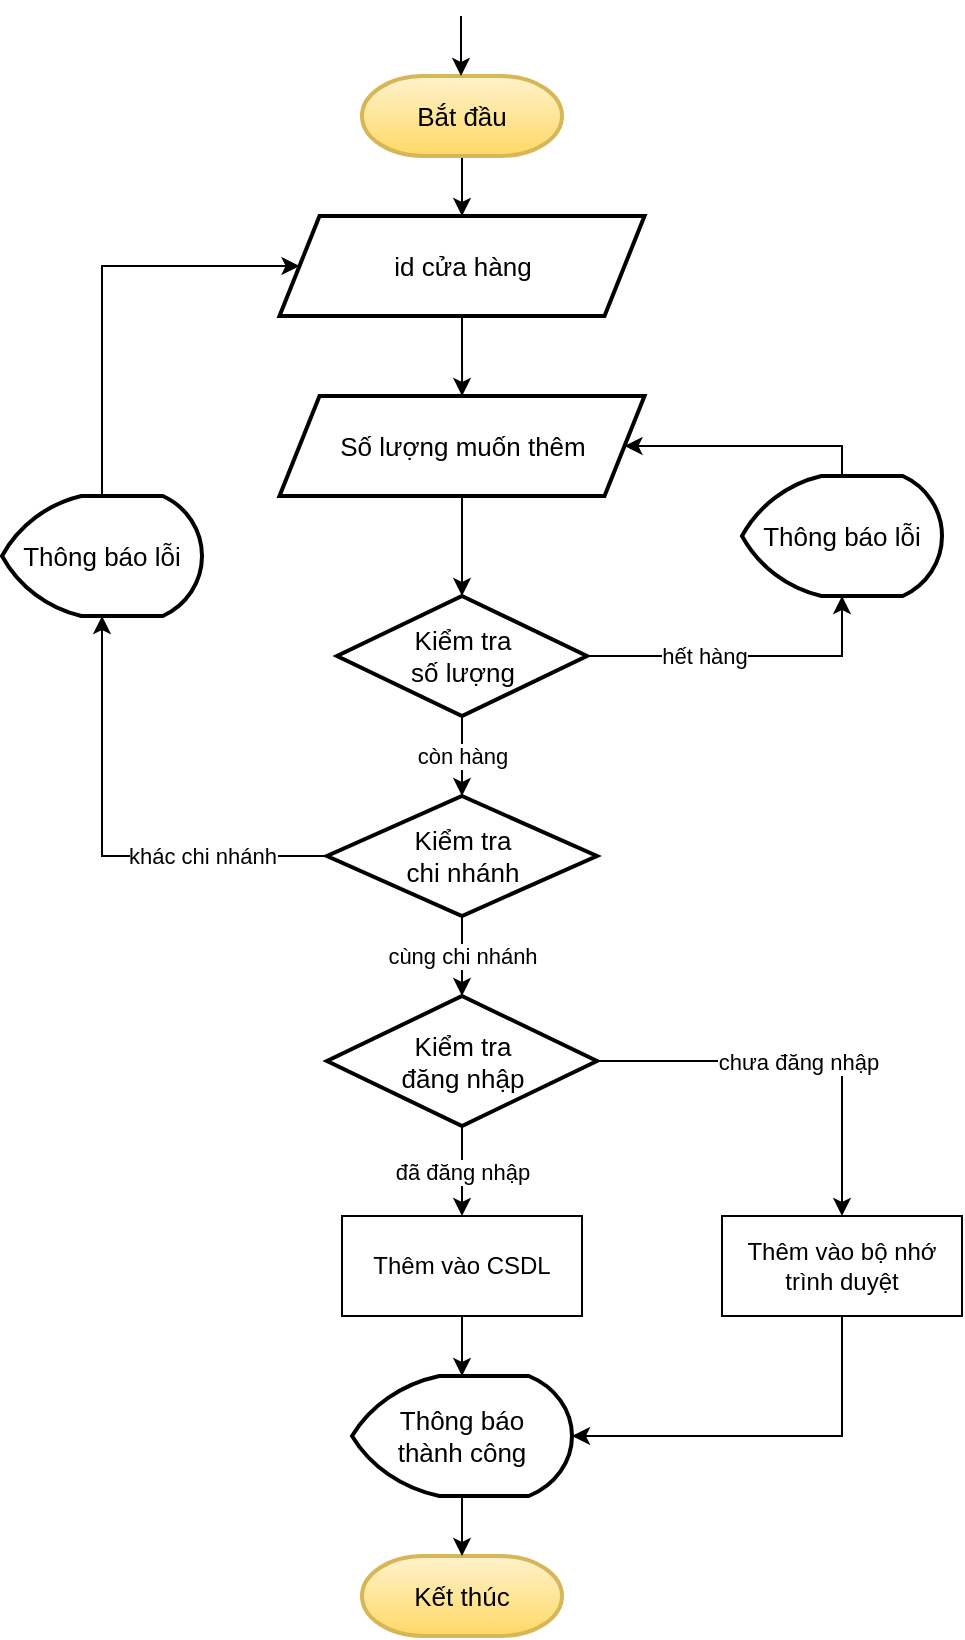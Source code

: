 <mxfile version="13.9.9" type="device"><diagram id="C5RBs43oDa-KdzZeNtuy" name="Page-1"><mxGraphModel dx="852" dy="494" grid="1" gridSize="10" guides="1" tooltips="1" connect="1" arrows="1" fold="1" page="1" pageScale="1" pageWidth="827" pageHeight="1169" math="0" shadow="0"><root><mxCell id="WIyWlLk6GJQsqaUBKTNV-0"/><mxCell id="WIyWlLk6GJQsqaUBKTNV-1" parent="WIyWlLk6GJQsqaUBKTNV-0"/><mxCell id="XJeFCJCJF-WwIc-2RnQC-2" value="Kết thúc" style="strokeWidth=2;html=1;shape=mxgraph.flowchart.terminator;whiteSpace=wrap;labelBorderColor=none;fontSize=13;fontStyle=0;fillColor=#fff2cc;strokeColor=#d6b656;gradientColor=#ffd966;" parent="WIyWlLk6GJQsqaUBKTNV-1" vertex="1"><mxGeometry x="310" y="800" width="100" height="40" as="geometry"/></mxCell><mxCell id="XJeFCJCJF-WwIc-2RnQC-3" style="edgeStyle=orthogonalEdgeStyle;rounded=0;orthogonalLoop=1;jettySize=auto;html=1;entryX=0.5;entryY=0;entryDx=0;entryDy=0;" parent="WIyWlLk6GJQsqaUBKTNV-1" source="XJeFCJCJF-WwIc-2RnQC-4" target="NrozECVwYK7NIoId_vjI-0" edge="1"><mxGeometry relative="1" as="geometry"><mxPoint x="360" y="170" as="targetPoint"/></mxGeometry></mxCell><mxCell id="XJeFCJCJF-WwIc-2RnQC-4" value="Bắt đầu" style="strokeWidth=2;html=1;shape=mxgraph.flowchart.terminator;whiteSpace=wrap;labelBorderColor=none;fontSize=13;fontStyle=0;fillColor=#fff2cc;strokeColor=#d6b656;gradientColor=#ffd966;" parent="WIyWlLk6GJQsqaUBKTNV-1" vertex="1"><mxGeometry x="310" y="60" width="100" height="40" as="geometry"/></mxCell><mxCell id="XJeFCJCJF-WwIc-2RnQC-30" style="edgeStyle=orthogonalEdgeStyle;rounded=0;orthogonalLoop=1;jettySize=auto;html=1;exitX=0.5;exitY=1;exitDx=0;exitDy=0;entryX=0.5;entryY=0;entryDx=0;entryDy=0;" parent="WIyWlLk6GJQsqaUBKTNV-1" source="NrozECVwYK7NIoId_vjI-1" target="XJeFCJCJF-WwIc-2RnQC-25" edge="1"><mxGeometry relative="1" as="geometry"><mxPoint x="435" y="195" as="sourcePoint"/><mxPoint x="360" y="310" as="targetPoint"/></mxGeometry></mxCell><mxCell id="XJeFCJCJF-WwIc-2RnQC-38" value="cùng chi nhánh" style="edgeStyle=orthogonalEdgeStyle;rounded=0;orthogonalLoop=1;jettySize=auto;html=1;" parent="WIyWlLk6GJQsqaUBKTNV-1" source="XJeFCJCJF-WwIc-2RnQC-24" target="XJeFCJCJF-WwIc-2RnQC-26" edge="1"><mxGeometry relative="1" as="geometry"/></mxCell><mxCell id="NrozECVwYK7NIoId_vjI-9" value="khác chi nhánh" style="edgeStyle=orthogonalEdgeStyle;rounded=0;orthogonalLoop=1;jettySize=auto;html=1;entryX=0.5;entryY=1;entryDx=0;entryDy=0;entryPerimeter=0;" edge="1" parent="WIyWlLk6GJQsqaUBKTNV-1" source="XJeFCJCJF-WwIc-2RnQC-24" target="NrozECVwYK7NIoId_vjI-8"><mxGeometry x="-0.462" relative="1" as="geometry"><mxPoint as="offset"/></mxGeometry></mxCell><mxCell id="XJeFCJCJF-WwIc-2RnQC-24" value="Kiểm tra&lt;br&gt;chi nhánh" style="rhombus;whiteSpace=wrap;html=1;strokeWidth=2;labelBorderColor=none;fontSize=13;fontStyle=0" parent="WIyWlLk6GJQsqaUBKTNV-1" vertex="1"><mxGeometry x="292.5" y="420" width="135" height="60" as="geometry"/></mxCell><mxCell id="XJeFCJCJF-WwIc-2RnQC-35" value="hết hàng" style="edgeStyle=orthogonalEdgeStyle;rounded=0;orthogonalLoop=1;jettySize=auto;html=1;entryX=0.5;entryY=1;entryDx=0;entryDy=0;entryPerimeter=0;" parent="WIyWlLk6GJQsqaUBKTNV-1" source="XJeFCJCJF-WwIc-2RnQC-25" target="XJeFCJCJF-WwIc-2RnQC-34" edge="1"><mxGeometry x="-0.257" relative="1" as="geometry"><mxPoint as="offset"/></mxGeometry></mxCell><mxCell id="NrozECVwYK7NIoId_vjI-4" value="còn hàng" style="edgeStyle=orthogonalEdgeStyle;rounded=0;orthogonalLoop=1;jettySize=auto;html=1;" edge="1" parent="WIyWlLk6GJQsqaUBKTNV-1" source="XJeFCJCJF-WwIc-2RnQC-25" target="XJeFCJCJF-WwIc-2RnQC-24"><mxGeometry relative="1" as="geometry"/></mxCell><mxCell id="XJeFCJCJF-WwIc-2RnQC-25" value="Kiểm tra&lt;br&gt;số lượng" style="rhombus;whiteSpace=wrap;html=1;strokeWidth=2;labelBorderColor=none;fontSize=13;fontStyle=0" parent="WIyWlLk6GJQsqaUBKTNV-1" vertex="1"><mxGeometry x="297.5" y="320" width="125" height="60" as="geometry"/></mxCell><mxCell id="XJeFCJCJF-WwIc-2RnQC-40" value="chưa đăng nhập" style="edgeStyle=orthogonalEdgeStyle;rounded=0;orthogonalLoop=1;jettySize=auto;html=1;" parent="WIyWlLk6GJQsqaUBKTNV-1" source="XJeFCJCJF-WwIc-2RnQC-26" target="XJeFCJCJF-WwIc-2RnQC-28" edge="1"><mxGeometry relative="1" as="geometry"/></mxCell><mxCell id="XJeFCJCJF-WwIc-2RnQC-41" value="đã đăng nhập" style="edgeStyle=orthogonalEdgeStyle;rounded=0;orthogonalLoop=1;jettySize=auto;html=1;" parent="WIyWlLk6GJQsqaUBKTNV-1" source="XJeFCJCJF-WwIc-2RnQC-26" target="XJeFCJCJF-WwIc-2RnQC-27" edge="1"><mxGeometry relative="1" as="geometry"/></mxCell><mxCell id="XJeFCJCJF-WwIc-2RnQC-26" value="Kiểm tra&lt;br&gt;đăng nhập" style="rhombus;whiteSpace=wrap;html=1;strokeWidth=2;labelBorderColor=none;fontSize=13;fontStyle=0" parent="WIyWlLk6GJQsqaUBKTNV-1" vertex="1"><mxGeometry x="292.5" y="520" width="135" height="65" as="geometry"/></mxCell><mxCell id="XJeFCJCJF-WwIc-2RnQC-42" style="edgeStyle=orthogonalEdgeStyle;rounded=0;orthogonalLoop=1;jettySize=auto;html=1;" parent="WIyWlLk6GJQsqaUBKTNV-1" source="XJeFCJCJF-WwIc-2RnQC-27" target="NrozECVwYK7NIoId_vjI-6" edge="1"><mxGeometry relative="1" as="geometry"/></mxCell><mxCell id="XJeFCJCJF-WwIc-2RnQC-27" value="Thêm vào CSDL" style="rounded=0;whiteSpace=wrap;html=1;" parent="WIyWlLk6GJQsqaUBKTNV-1" vertex="1"><mxGeometry x="300" y="630" width="120" height="50" as="geometry"/></mxCell><mxCell id="XJeFCJCJF-WwIc-2RnQC-43" style="edgeStyle=orthogonalEdgeStyle;rounded=0;orthogonalLoop=1;jettySize=auto;html=1;entryX=1;entryY=0.5;entryDx=0;entryDy=0;entryPerimeter=0;" parent="WIyWlLk6GJQsqaUBKTNV-1" source="XJeFCJCJF-WwIc-2RnQC-28" target="NrozECVwYK7NIoId_vjI-6" edge="1"><mxGeometry relative="1" as="geometry"><mxPoint x="360" y="700" as="targetPoint"/><Array as="points"><mxPoint x="550" y="740"/></Array></mxGeometry></mxCell><mxCell id="XJeFCJCJF-WwIc-2RnQC-28" value="Thêm vào bộ nhớ&lt;br&gt;trình duyệt" style="rounded=0;whiteSpace=wrap;html=1;" parent="WIyWlLk6GJQsqaUBKTNV-1" vertex="1"><mxGeometry x="490" y="630" width="120" height="50" as="geometry"/></mxCell><mxCell id="NrozECVwYK7NIoId_vjI-3" style="edgeStyle=orthogonalEdgeStyle;rounded=0;orthogonalLoop=1;jettySize=auto;html=1;entryX=1;entryY=0.5;entryDx=0;entryDy=0;exitX=0.5;exitY=0;exitDx=0;exitDy=0;exitPerimeter=0;" edge="1" parent="WIyWlLk6GJQsqaUBKTNV-1" source="XJeFCJCJF-WwIc-2RnQC-34" target="NrozECVwYK7NIoId_vjI-1"><mxGeometry relative="1" as="geometry"><Array as="points"><mxPoint x="550" y="245"/></Array></mxGeometry></mxCell><mxCell id="XJeFCJCJF-WwIc-2RnQC-34" value="Thông báo lỗi" style="strokeWidth=2;html=1;shape=mxgraph.flowchart.display;whiteSpace=wrap;labelBorderColor=none;fontSize=13;fontStyle=0" parent="WIyWlLk6GJQsqaUBKTNV-1" vertex="1"><mxGeometry x="500" y="260" width="100" height="60" as="geometry"/></mxCell><mxCell id="NrozECVwYK7NIoId_vjI-0" value="id cửa hàng" style="shape=parallelogram;perimeter=parallelogramPerimeter;whiteSpace=wrap;html=1;fixedSize=1;strokeWidth=2;labelBorderColor=none;fontSize=13;fontStyle=0" vertex="1" parent="WIyWlLk6GJQsqaUBKTNV-1"><mxGeometry x="268.75" y="130" width="182.5" height="50" as="geometry"/></mxCell><mxCell id="NrozECVwYK7NIoId_vjI-1" value="Số lượng muốn thêm" style="shape=parallelogram;perimeter=parallelogramPerimeter;whiteSpace=wrap;html=1;fixedSize=1;strokeWidth=2;labelBorderColor=none;fontSize=13;fontStyle=0" vertex="1" parent="WIyWlLk6GJQsqaUBKTNV-1"><mxGeometry x="268.75" y="220" width="182.5" height="50" as="geometry"/></mxCell><mxCell id="NrozECVwYK7NIoId_vjI-2" style="edgeStyle=orthogonalEdgeStyle;rounded=0;orthogonalLoop=1;jettySize=auto;html=1;exitX=0.5;exitY=1;exitDx=0;exitDy=0;" edge="1" parent="WIyWlLk6GJQsqaUBKTNV-1" source="NrozECVwYK7NIoId_vjI-0" target="NrozECVwYK7NIoId_vjI-1"><mxGeometry relative="1" as="geometry"><mxPoint x="360" y="180" as="sourcePoint"/><mxPoint x="360" y="310" as="targetPoint"/></mxGeometry></mxCell><mxCell id="NrozECVwYK7NIoId_vjI-7" style="edgeStyle=orthogonalEdgeStyle;rounded=0;orthogonalLoop=1;jettySize=auto;html=1;" edge="1" parent="WIyWlLk6GJQsqaUBKTNV-1" source="NrozECVwYK7NIoId_vjI-6" target="XJeFCJCJF-WwIc-2RnQC-2"><mxGeometry relative="1" as="geometry"/></mxCell><mxCell id="NrozECVwYK7NIoId_vjI-6" value="Thông báo&lt;br&gt;thành công" style="strokeWidth=2;html=1;shape=mxgraph.flowchart.display;whiteSpace=wrap;labelBorderColor=none;fontSize=13;fontStyle=0" vertex="1" parent="WIyWlLk6GJQsqaUBKTNV-1"><mxGeometry x="305" y="710" width="110" height="60" as="geometry"/></mxCell><mxCell id="NrozECVwYK7NIoId_vjI-10" style="edgeStyle=orthogonalEdgeStyle;rounded=0;orthogonalLoop=1;jettySize=auto;html=1;entryX=0;entryY=0.5;entryDx=0;entryDy=0;" edge="1" parent="WIyWlLk6GJQsqaUBKTNV-1" source="NrozECVwYK7NIoId_vjI-8" target="NrozECVwYK7NIoId_vjI-0"><mxGeometry relative="1" as="geometry"><Array as="points"><mxPoint x="180" y="155"/></Array></mxGeometry></mxCell><mxCell id="NrozECVwYK7NIoId_vjI-8" value="Thông báo lỗi" style="strokeWidth=2;html=1;shape=mxgraph.flowchart.display;whiteSpace=wrap;labelBorderColor=none;fontSize=13;fontStyle=0" vertex="1" parent="WIyWlLk6GJQsqaUBKTNV-1"><mxGeometry x="130" y="270" width="100" height="60" as="geometry"/></mxCell><mxCell id="NrozECVwYK7NIoId_vjI-11" style="edgeStyle=orthogonalEdgeStyle;rounded=0;orthogonalLoop=1;jettySize=auto;html=1;entryX=0.5;entryY=0;entryDx=0;entryDy=0;" edge="1" parent="WIyWlLk6GJQsqaUBKTNV-1"><mxGeometry relative="1" as="geometry"><mxPoint x="359.5" y="30" as="sourcePoint"/><mxPoint x="359.5" y="60" as="targetPoint"/></mxGeometry></mxCell></root></mxGraphModel></diagram></mxfile>